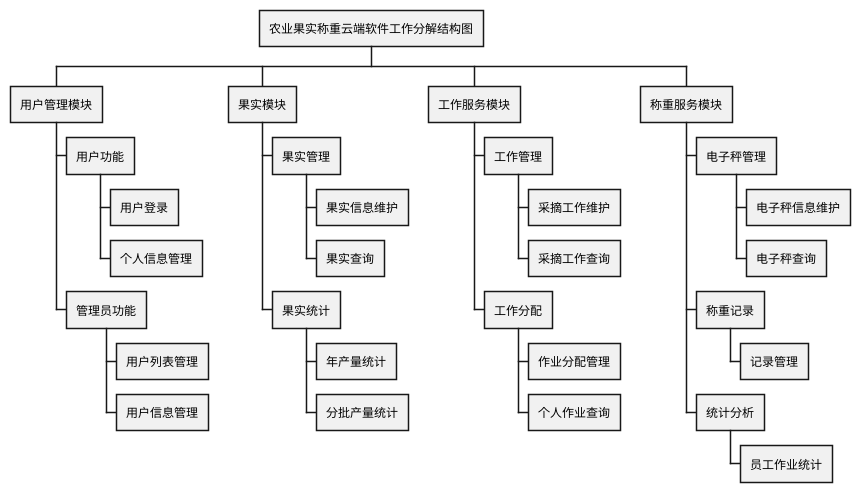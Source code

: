@startwbs
* 农业果实称重云端软件工作分解结构图

** 用户管理模块
*** 用户功能
**** 用户登录
**** 个人信息管理
*** 管理员功能
**** 用户列表管理
**** 用户信息管理

** 果实模块
*** 果实管理
**** 果实信息维护
**** 果实查询
*** 果实统计
**** 年产量统计
**** 分批产量统计

** 工作服务模块
*** 工作管理
**** 采摘工作维护
**** 采摘工作查询
*** 工作分配
**** 作业分配管理
**** 个人作业查询

** 称重服务模块
*** 电子秤管理
**** 电子秤信息维护
**** 电子秤查询
*** 称重记录
**** 记录管理
*** 统计分析
**** 员工作业统计

@endwbs
